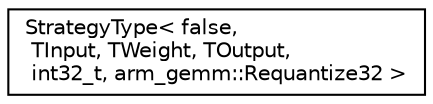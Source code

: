 digraph "Graphical Class Hierarchy"
{
 // LATEX_PDF_SIZE
  edge [fontname="Helvetica",fontsize="10",labelfontname="Helvetica",labelfontsize="10"];
  node [fontname="Helvetica",fontsize="10",shape=record];
  rankdir="LR";
  Node0 [label="StrategyType\< false,\l TInput, TWeight, TOutput,\l int32_t, arm_gemm::Requantize32 \>",height=0.2,width=0.4,color="black", fillcolor="white", style="filled",URL="$structarm__conv_1_1depthwise_1_1depthfirst__multiplier_1_1_strategy_type_3_01false_00_01_t_input8633ae7ee5836c9610d7020e509234f1.xhtml",tooltip=" "];
}
